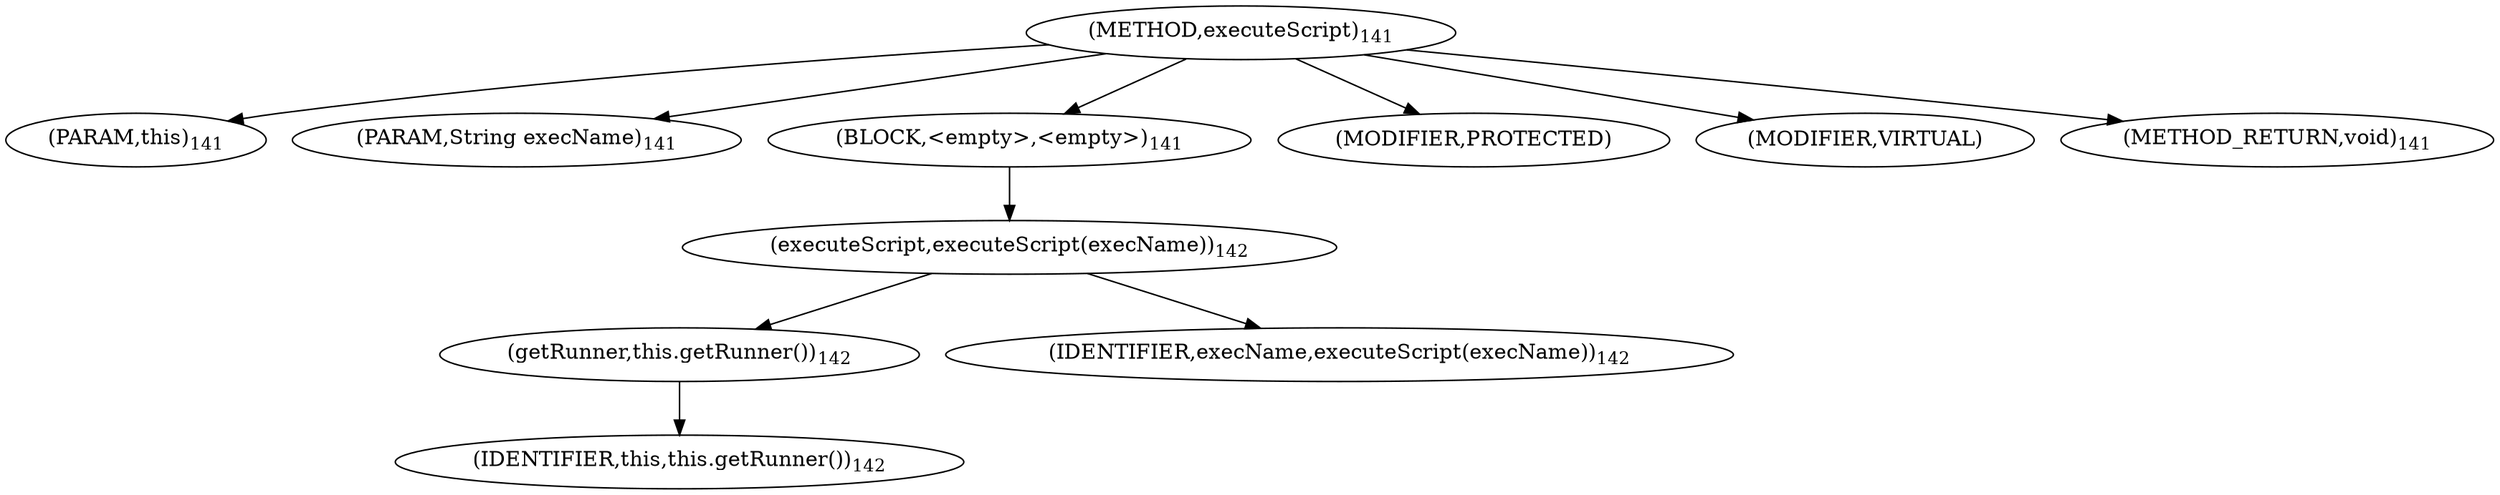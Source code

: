 digraph "executeScript" {  
"160" [label = <(METHOD,executeScript)<SUB>141</SUB>> ]
"10" [label = <(PARAM,this)<SUB>141</SUB>> ]
"161" [label = <(PARAM,String execName)<SUB>141</SUB>> ]
"162" [label = <(BLOCK,&lt;empty&gt;,&lt;empty&gt;)<SUB>141</SUB>> ]
"163" [label = <(executeScript,executeScript(execName))<SUB>142</SUB>> ]
"164" [label = <(getRunner,this.getRunner())<SUB>142</SUB>> ]
"9" [label = <(IDENTIFIER,this,this.getRunner())<SUB>142</SUB>> ]
"165" [label = <(IDENTIFIER,execName,executeScript(execName))<SUB>142</SUB>> ]
"166" [label = <(MODIFIER,PROTECTED)> ]
"167" [label = <(MODIFIER,VIRTUAL)> ]
"168" [label = <(METHOD_RETURN,void)<SUB>141</SUB>> ]
  "160" -> "10" 
  "160" -> "161" 
  "160" -> "162" 
  "160" -> "166" 
  "160" -> "167" 
  "160" -> "168" 
  "162" -> "163" 
  "163" -> "164" 
  "163" -> "165" 
  "164" -> "9" 
}
